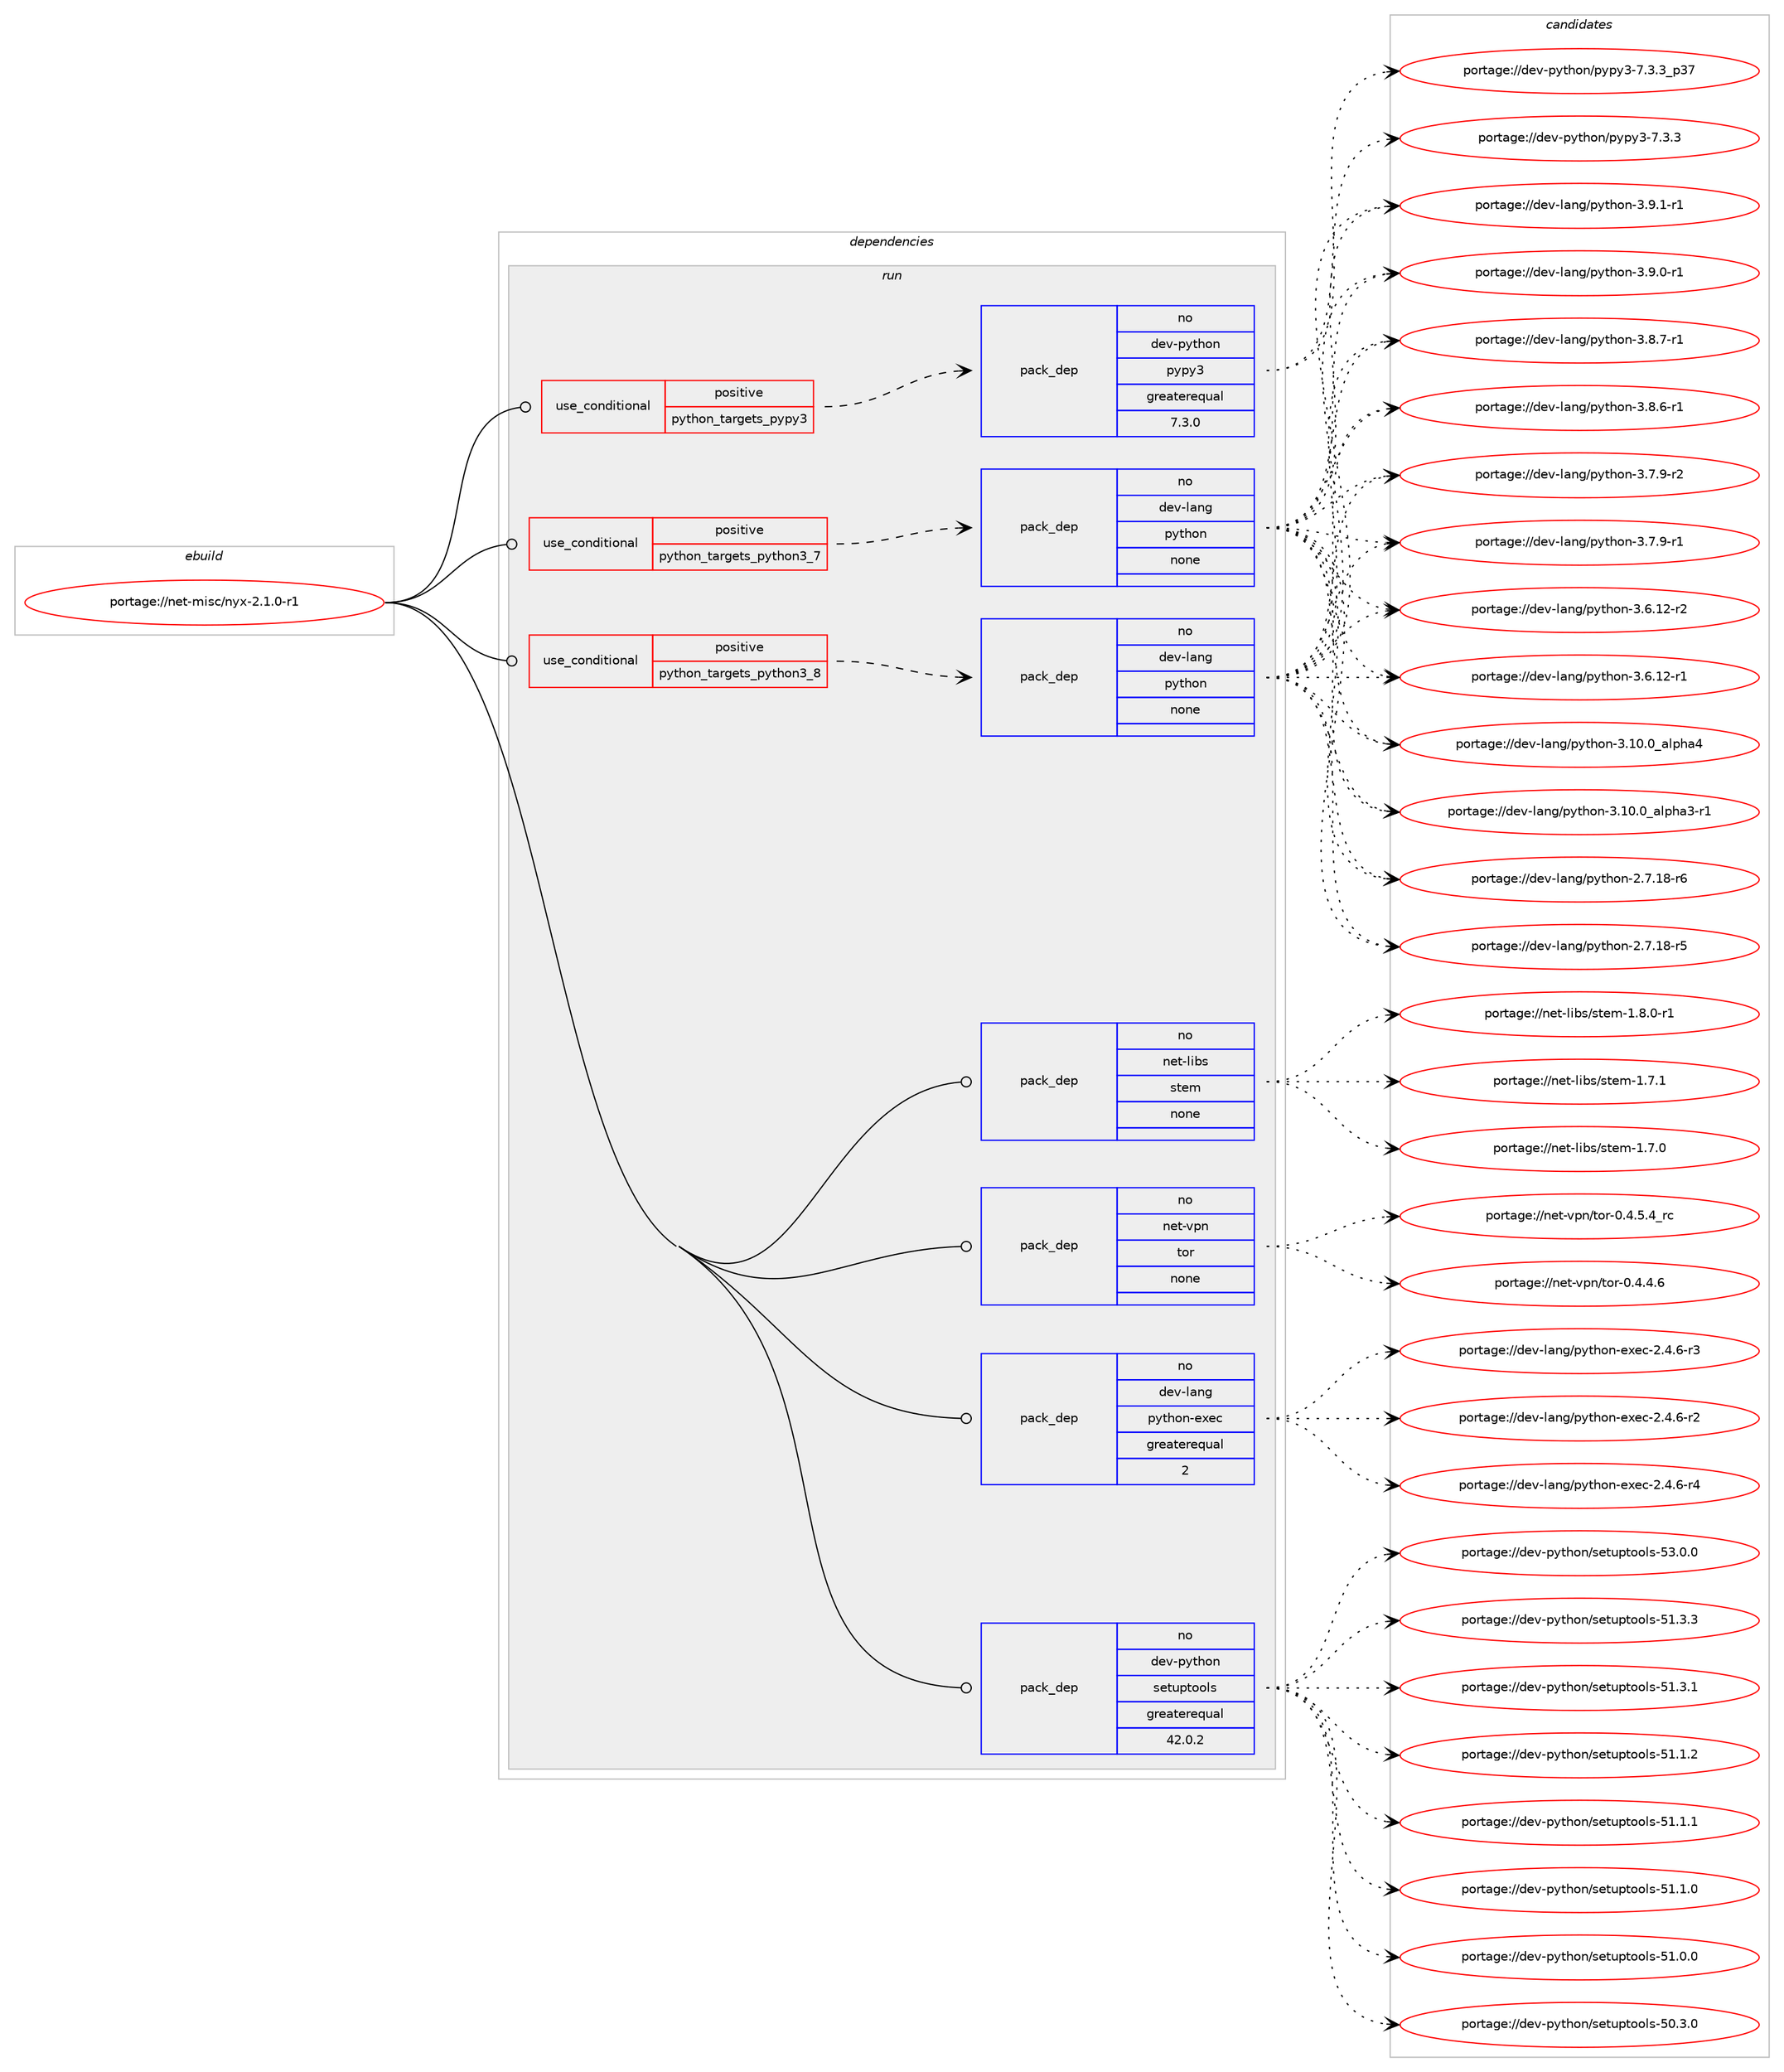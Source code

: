 digraph prolog {

# *************
# Graph options
# *************

newrank=true;
concentrate=true;
compound=true;
graph [rankdir=LR,fontname=Helvetica,fontsize=10,ranksep=1.5];#, ranksep=2.5, nodesep=0.2];
edge  [arrowhead=vee];
node  [fontname=Helvetica,fontsize=10];

# **********
# The ebuild
# **********

subgraph cluster_leftcol {
color=gray;
rank=same;
label=<<i>ebuild</i>>;
id [label="portage://net-misc/nyx-2.1.0-r1", color=red, width=4, href="../net-misc/nyx-2.1.0-r1.svg"];
}

# ****************
# The dependencies
# ****************

subgraph cluster_midcol {
color=gray;
label=<<i>dependencies</i>>;
subgraph cluster_compile {
fillcolor="#eeeeee";
style=filled;
label=<<i>compile</i>>;
}
subgraph cluster_compileandrun {
fillcolor="#eeeeee";
style=filled;
label=<<i>compile and run</i>>;
}
subgraph cluster_run {
fillcolor="#eeeeee";
style=filled;
label=<<i>run</i>>;
subgraph cond7343 {
dependency24117 [label=<<TABLE BORDER="0" CELLBORDER="1" CELLSPACING="0" CELLPADDING="4"><TR><TD ROWSPAN="3" CELLPADDING="10">use_conditional</TD></TR><TR><TD>positive</TD></TR><TR><TD>python_targets_pypy3</TD></TR></TABLE>>, shape=none, color=red];
subgraph pack16575 {
dependency24118 [label=<<TABLE BORDER="0" CELLBORDER="1" CELLSPACING="0" CELLPADDING="4" WIDTH="220"><TR><TD ROWSPAN="6" CELLPADDING="30">pack_dep</TD></TR><TR><TD WIDTH="110">no</TD></TR><TR><TD>dev-python</TD></TR><TR><TD>pypy3</TD></TR><TR><TD>greaterequal</TD></TR><TR><TD>7.3.0</TD></TR></TABLE>>, shape=none, color=blue];
}
dependency24117:e -> dependency24118:w [weight=20,style="dashed",arrowhead="vee"];
}
id:e -> dependency24117:w [weight=20,style="solid",arrowhead="odot"];
subgraph cond7344 {
dependency24119 [label=<<TABLE BORDER="0" CELLBORDER="1" CELLSPACING="0" CELLPADDING="4"><TR><TD ROWSPAN="3" CELLPADDING="10">use_conditional</TD></TR><TR><TD>positive</TD></TR><TR><TD>python_targets_python3_7</TD></TR></TABLE>>, shape=none, color=red];
subgraph pack16576 {
dependency24120 [label=<<TABLE BORDER="0" CELLBORDER="1" CELLSPACING="0" CELLPADDING="4" WIDTH="220"><TR><TD ROWSPAN="6" CELLPADDING="30">pack_dep</TD></TR><TR><TD WIDTH="110">no</TD></TR><TR><TD>dev-lang</TD></TR><TR><TD>python</TD></TR><TR><TD>none</TD></TR><TR><TD></TD></TR></TABLE>>, shape=none, color=blue];
}
dependency24119:e -> dependency24120:w [weight=20,style="dashed",arrowhead="vee"];
}
id:e -> dependency24119:w [weight=20,style="solid",arrowhead="odot"];
subgraph cond7345 {
dependency24121 [label=<<TABLE BORDER="0" CELLBORDER="1" CELLSPACING="0" CELLPADDING="4"><TR><TD ROWSPAN="3" CELLPADDING="10">use_conditional</TD></TR><TR><TD>positive</TD></TR><TR><TD>python_targets_python3_8</TD></TR></TABLE>>, shape=none, color=red];
subgraph pack16577 {
dependency24122 [label=<<TABLE BORDER="0" CELLBORDER="1" CELLSPACING="0" CELLPADDING="4" WIDTH="220"><TR><TD ROWSPAN="6" CELLPADDING="30">pack_dep</TD></TR><TR><TD WIDTH="110">no</TD></TR><TR><TD>dev-lang</TD></TR><TR><TD>python</TD></TR><TR><TD>none</TD></TR><TR><TD></TD></TR></TABLE>>, shape=none, color=blue];
}
dependency24121:e -> dependency24122:w [weight=20,style="dashed",arrowhead="vee"];
}
id:e -> dependency24121:w [weight=20,style="solid",arrowhead="odot"];
subgraph pack16578 {
dependency24123 [label=<<TABLE BORDER="0" CELLBORDER="1" CELLSPACING="0" CELLPADDING="4" WIDTH="220"><TR><TD ROWSPAN="6" CELLPADDING="30">pack_dep</TD></TR><TR><TD WIDTH="110">no</TD></TR><TR><TD>dev-lang</TD></TR><TR><TD>python-exec</TD></TR><TR><TD>greaterequal</TD></TR><TR><TD>2</TD></TR></TABLE>>, shape=none, color=blue];
}
id:e -> dependency24123:w [weight=20,style="solid",arrowhead="odot"];
subgraph pack16579 {
dependency24124 [label=<<TABLE BORDER="0" CELLBORDER="1" CELLSPACING="0" CELLPADDING="4" WIDTH="220"><TR><TD ROWSPAN="6" CELLPADDING="30">pack_dep</TD></TR><TR><TD WIDTH="110">no</TD></TR><TR><TD>dev-python</TD></TR><TR><TD>setuptools</TD></TR><TR><TD>greaterequal</TD></TR><TR><TD>42.0.2</TD></TR></TABLE>>, shape=none, color=blue];
}
id:e -> dependency24124:w [weight=20,style="solid",arrowhead="odot"];
subgraph pack16580 {
dependency24125 [label=<<TABLE BORDER="0" CELLBORDER="1" CELLSPACING="0" CELLPADDING="4" WIDTH="220"><TR><TD ROWSPAN="6" CELLPADDING="30">pack_dep</TD></TR><TR><TD WIDTH="110">no</TD></TR><TR><TD>net-libs</TD></TR><TR><TD>stem</TD></TR><TR><TD>none</TD></TR><TR><TD></TD></TR></TABLE>>, shape=none, color=blue];
}
id:e -> dependency24125:w [weight=20,style="solid",arrowhead="odot"];
subgraph pack16581 {
dependency24126 [label=<<TABLE BORDER="0" CELLBORDER="1" CELLSPACING="0" CELLPADDING="4" WIDTH="220"><TR><TD ROWSPAN="6" CELLPADDING="30">pack_dep</TD></TR><TR><TD WIDTH="110">no</TD></TR><TR><TD>net-vpn</TD></TR><TR><TD>tor</TD></TR><TR><TD>none</TD></TR><TR><TD></TD></TR></TABLE>>, shape=none, color=blue];
}
id:e -> dependency24126:w [weight=20,style="solid",arrowhead="odot"];
}
}

# **************
# The candidates
# **************

subgraph cluster_choices {
rank=same;
color=gray;
label=<<i>candidates</i>>;

subgraph choice16575 {
color=black;
nodesep=1;
choice100101118451121211161041111104711212111212151455546514651951125155 [label="portage://dev-python/pypy3-7.3.3_p37", color=red, width=4,href="../dev-python/pypy3-7.3.3_p37.svg"];
choice100101118451121211161041111104711212111212151455546514651 [label="portage://dev-python/pypy3-7.3.3", color=red, width=4,href="../dev-python/pypy3-7.3.3.svg"];
dependency24118:e -> choice100101118451121211161041111104711212111212151455546514651951125155:w [style=dotted,weight="100"];
dependency24118:e -> choice100101118451121211161041111104711212111212151455546514651:w [style=dotted,weight="100"];
}
subgraph choice16576 {
color=black;
nodesep=1;
choice1001011184510897110103471121211161041111104551465746494511449 [label="portage://dev-lang/python-3.9.1-r1", color=red, width=4,href="../dev-lang/python-3.9.1-r1.svg"];
choice1001011184510897110103471121211161041111104551465746484511449 [label="portage://dev-lang/python-3.9.0-r1", color=red, width=4,href="../dev-lang/python-3.9.0-r1.svg"];
choice1001011184510897110103471121211161041111104551465646554511449 [label="portage://dev-lang/python-3.8.7-r1", color=red, width=4,href="../dev-lang/python-3.8.7-r1.svg"];
choice1001011184510897110103471121211161041111104551465646544511449 [label="portage://dev-lang/python-3.8.6-r1", color=red, width=4,href="../dev-lang/python-3.8.6-r1.svg"];
choice1001011184510897110103471121211161041111104551465546574511450 [label="portage://dev-lang/python-3.7.9-r2", color=red, width=4,href="../dev-lang/python-3.7.9-r2.svg"];
choice1001011184510897110103471121211161041111104551465546574511449 [label="portage://dev-lang/python-3.7.9-r1", color=red, width=4,href="../dev-lang/python-3.7.9-r1.svg"];
choice100101118451089711010347112121116104111110455146544649504511450 [label="portage://dev-lang/python-3.6.12-r2", color=red, width=4,href="../dev-lang/python-3.6.12-r2.svg"];
choice100101118451089711010347112121116104111110455146544649504511449 [label="portage://dev-lang/python-3.6.12-r1", color=red, width=4,href="../dev-lang/python-3.6.12-r1.svg"];
choice1001011184510897110103471121211161041111104551464948464895971081121049752 [label="portage://dev-lang/python-3.10.0_alpha4", color=red, width=4,href="../dev-lang/python-3.10.0_alpha4.svg"];
choice10010111845108971101034711212111610411111045514649484648959710811210497514511449 [label="portage://dev-lang/python-3.10.0_alpha3-r1", color=red, width=4,href="../dev-lang/python-3.10.0_alpha3-r1.svg"];
choice100101118451089711010347112121116104111110455046554649564511454 [label="portage://dev-lang/python-2.7.18-r6", color=red, width=4,href="../dev-lang/python-2.7.18-r6.svg"];
choice100101118451089711010347112121116104111110455046554649564511453 [label="portage://dev-lang/python-2.7.18-r5", color=red, width=4,href="../dev-lang/python-2.7.18-r5.svg"];
dependency24120:e -> choice1001011184510897110103471121211161041111104551465746494511449:w [style=dotted,weight="100"];
dependency24120:e -> choice1001011184510897110103471121211161041111104551465746484511449:w [style=dotted,weight="100"];
dependency24120:e -> choice1001011184510897110103471121211161041111104551465646554511449:w [style=dotted,weight="100"];
dependency24120:e -> choice1001011184510897110103471121211161041111104551465646544511449:w [style=dotted,weight="100"];
dependency24120:e -> choice1001011184510897110103471121211161041111104551465546574511450:w [style=dotted,weight="100"];
dependency24120:e -> choice1001011184510897110103471121211161041111104551465546574511449:w [style=dotted,weight="100"];
dependency24120:e -> choice100101118451089711010347112121116104111110455146544649504511450:w [style=dotted,weight="100"];
dependency24120:e -> choice100101118451089711010347112121116104111110455146544649504511449:w [style=dotted,weight="100"];
dependency24120:e -> choice1001011184510897110103471121211161041111104551464948464895971081121049752:w [style=dotted,weight="100"];
dependency24120:e -> choice10010111845108971101034711212111610411111045514649484648959710811210497514511449:w [style=dotted,weight="100"];
dependency24120:e -> choice100101118451089711010347112121116104111110455046554649564511454:w [style=dotted,weight="100"];
dependency24120:e -> choice100101118451089711010347112121116104111110455046554649564511453:w [style=dotted,weight="100"];
}
subgraph choice16577 {
color=black;
nodesep=1;
choice1001011184510897110103471121211161041111104551465746494511449 [label="portage://dev-lang/python-3.9.1-r1", color=red, width=4,href="../dev-lang/python-3.9.1-r1.svg"];
choice1001011184510897110103471121211161041111104551465746484511449 [label="portage://dev-lang/python-3.9.0-r1", color=red, width=4,href="../dev-lang/python-3.9.0-r1.svg"];
choice1001011184510897110103471121211161041111104551465646554511449 [label="portage://dev-lang/python-3.8.7-r1", color=red, width=4,href="../dev-lang/python-3.8.7-r1.svg"];
choice1001011184510897110103471121211161041111104551465646544511449 [label="portage://dev-lang/python-3.8.6-r1", color=red, width=4,href="../dev-lang/python-3.8.6-r1.svg"];
choice1001011184510897110103471121211161041111104551465546574511450 [label="portage://dev-lang/python-3.7.9-r2", color=red, width=4,href="../dev-lang/python-3.7.9-r2.svg"];
choice1001011184510897110103471121211161041111104551465546574511449 [label="portage://dev-lang/python-3.7.9-r1", color=red, width=4,href="../dev-lang/python-3.7.9-r1.svg"];
choice100101118451089711010347112121116104111110455146544649504511450 [label="portage://dev-lang/python-3.6.12-r2", color=red, width=4,href="../dev-lang/python-3.6.12-r2.svg"];
choice100101118451089711010347112121116104111110455146544649504511449 [label="portage://dev-lang/python-3.6.12-r1", color=red, width=4,href="../dev-lang/python-3.6.12-r1.svg"];
choice1001011184510897110103471121211161041111104551464948464895971081121049752 [label="portage://dev-lang/python-3.10.0_alpha4", color=red, width=4,href="../dev-lang/python-3.10.0_alpha4.svg"];
choice10010111845108971101034711212111610411111045514649484648959710811210497514511449 [label="portage://dev-lang/python-3.10.0_alpha3-r1", color=red, width=4,href="../dev-lang/python-3.10.0_alpha3-r1.svg"];
choice100101118451089711010347112121116104111110455046554649564511454 [label="portage://dev-lang/python-2.7.18-r6", color=red, width=4,href="../dev-lang/python-2.7.18-r6.svg"];
choice100101118451089711010347112121116104111110455046554649564511453 [label="portage://dev-lang/python-2.7.18-r5", color=red, width=4,href="../dev-lang/python-2.7.18-r5.svg"];
dependency24122:e -> choice1001011184510897110103471121211161041111104551465746494511449:w [style=dotted,weight="100"];
dependency24122:e -> choice1001011184510897110103471121211161041111104551465746484511449:w [style=dotted,weight="100"];
dependency24122:e -> choice1001011184510897110103471121211161041111104551465646554511449:w [style=dotted,weight="100"];
dependency24122:e -> choice1001011184510897110103471121211161041111104551465646544511449:w [style=dotted,weight="100"];
dependency24122:e -> choice1001011184510897110103471121211161041111104551465546574511450:w [style=dotted,weight="100"];
dependency24122:e -> choice1001011184510897110103471121211161041111104551465546574511449:w [style=dotted,weight="100"];
dependency24122:e -> choice100101118451089711010347112121116104111110455146544649504511450:w [style=dotted,weight="100"];
dependency24122:e -> choice100101118451089711010347112121116104111110455146544649504511449:w [style=dotted,weight="100"];
dependency24122:e -> choice1001011184510897110103471121211161041111104551464948464895971081121049752:w [style=dotted,weight="100"];
dependency24122:e -> choice10010111845108971101034711212111610411111045514649484648959710811210497514511449:w [style=dotted,weight="100"];
dependency24122:e -> choice100101118451089711010347112121116104111110455046554649564511454:w [style=dotted,weight="100"];
dependency24122:e -> choice100101118451089711010347112121116104111110455046554649564511453:w [style=dotted,weight="100"];
}
subgraph choice16578 {
color=black;
nodesep=1;
choice10010111845108971101034711212111610411111045101120101994550465246544511452 [label="portage://dev-lang/python-exec-2.4.6-r4", color=red, width=4,href="../dev-lang/python-exec-2.4.6-r4.svg"];
choice10010111845108971101034711212111610411111045101120101994550465246544511451 [label="portage://dev-lang/python-exec-2.4.6-r3", color=red, width=4,href="../dev-lang/python-exec-2.4.6-r3.svg"];
choice10010111845108971101034711212111610411111045101120101994550465246544511450 [label="portage://dev-lang/python-exec-2.4.6-r2", color=red, width=4,href="../dev-lang/python-exec-2.4.6-r2.svg"];
dependency24123:e -> choice10010111845108971101034711212111610411111045101120101994550465246544511452:w [style=dotted,weight="100"];
dependency24123:e -> choice10010111845108971101034711212111610411111045101120101994550465246544511451:w [style=dotted,weight="100"];
dependency24123:e -> choice10010111845108971101034711212111610411111045101120101994550465246544511450:w [style=dotted,weight="100"];
}
subgraph choice16579 {
color=black;
nodesep=1;
choice100101118451121211161041111104711510111611711211611111110811545535146484648 [label="portage://dev-python/setuptools-53.0.0", color=red, width=4,href="../dev-python/setuptools-53.0.0.svg"];
choice100101118451121211161041111104711510111611711211611111110811545534946514651 [label="portage://dev-python/setuptools-51.3.3", color=red, width=4,href="../dev-python/setuptools-51.3.3.svg"];
choice100101118451121211161041111104711510111611711211611111110811545534946514649 [label="portage://dev-python/setuptools-51.3.1", color=red, width=4,href="../dev-python/setuptools-51.3.1.svg"];
choice100101118451121211161041111104711510111611711211611111110811545534946494650 [label="portage://dev-python/setuptools-51.1.2", color=red, width=4,href="../dev-python/setuptools-51.1.2.svg"];
choice100101118451121211161041111104711510111611711211611111110811545534946494649 [label="portage://dev-python/setuptools-51.1.1", color=red, width=4,href="../dev-python/setuptools-51.1.1.svg"];
choice100101118451121211161041111104711510111611711211611111110811545534946494648 [label="portage://dev-python/setuptools-51.1.0", color=red, width=4,href="../dev-python/setuptools-51.1.0.svg"];
choice100101118451121211161041111104711510111611711211611111110811545534946484648 [label="portage://dev-python/setuptools-51.0.0", color=red, width=4,href="../dev-python/setuptools-51.0.0.svg"];
choice100101118451121211161041111104711510111611711211611111110811545534846514648 [label="portage://dev-python/setuptools-50.3.0", color=red, width=4,href="../dev-python/setuptools-50.3.0.svg"];
dependency24124:e -> choice100101118451121211161041111104711510111611711211611111110811545535146484648:w [style=dotted,weight="100"];
dependency24124:e -> choice100101118451121211161041111104711510111611711211611111110811545534946514651:w [style=dotted,weight="100"];
dependency24124:e -> choice100101118451121211161041111104711510111611711211611111110811545534946514649:w [style=dotted,weight="100"];
dependency24124:e -> choice100101118451121211161041111104711510111611711211611111110811545534946494650:w [style=dotted,weight="100"];
dependency24124:e -> choice100101118451121211161041111104711510111611711211611111110811545534946494649:w [style=dotted,weight="100"];
dependency24124:e -> choice100101118451121211161041111104711510111611711211611111110811545534946494648:w [style=dotted,weight="100"];
dependency24124:e -> choice100101118451121211161041111104711510111611711211611111110811545534946484648:w [style=dotted,weight="100"];
dependency24124:e -> choice100101118451121211161041111104711510111611711211611111110811545534846514648:w [style=dotted,weight="100"];
}
subgraph choice16580 {
color=black;
nodesep=1;
choice1101011164510810598115471151161011094549465646484511449 [label="portage://net-libs/stem-1.8.0-r1", color=red, width=4,href="../net-libs/stem-1.8.0-r1.svg"];
choice110101116451081059811547115116101109454946554649 [label="portage://net-libs/stem-1.7.1", color=red, width=4,href="../net-libs/stem-1.7.1.svg"];
choice110101116451081059811547115116101109454946554648 [label="portage://net-libs/stem-1.7.0", color=red, width=4,href="../net-libs/stem-1.7.0.svg"];
dependency24125:e -> choice1101011164510810598115471151161011094549465646484511449:w [style=dotted,weight="100"];
dependency24125:e -> choice110101116451081059811547115116101109454946554649:w [style=dotted,weight="100"];
dependency24125:e -> choice110101116451081059811547115116101109454946554648:w [style=dotted,weight="100"];
}
subgraph choice16581 {
color=black;
nodesep=1;
choice110101116451181121104711611111445484652465346529511499 [label="portage://net-vpn/tor-0.4.5.4_rc", color=red, width=4,href="../net-vpn/tor-0.4.5.4_rc.svg"];
choice11010111645118112110471161111144548465246524654 [label="portage://net-vpn/tor-0.4.4.6", color=red, width=4,href="../net-vpn/tor-0.4.4.6.svg"];
dependency24126:e -> choice110101116451181121104711611111445484652465346529511499:w [style=dotted,weight="100"];
dependency24126:e -> choice11010111645118112110471161111144548465246524654:w [style=dotted,weight="100"];
}
}

}
